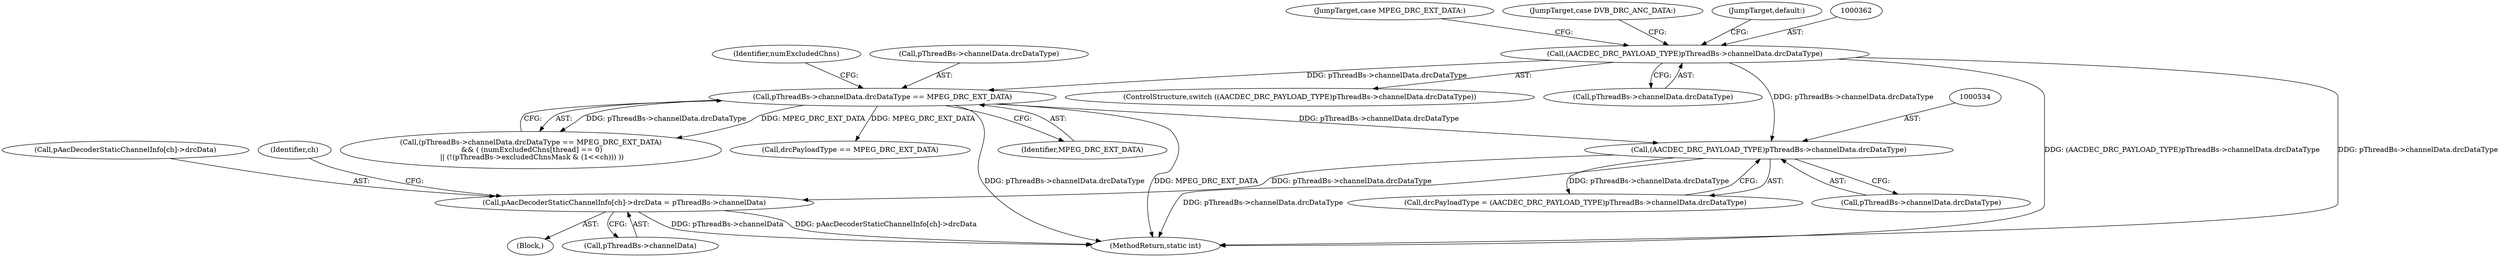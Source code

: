 digraph "0_Android_5d4405f601fa11a8955fd7611532c982420e4206@API" {
"1000616" [label="(Call,pAacDecoderStaticChannelInfo[ch]->drcData = pThreadBs->channelData)"];
"1000533" [label="(Call,(AACDEC_DRC_PAYLOAD_TYPE)pThreadBs->channelData.drcDataType)"];
"1000476" [label="(Call,pThreadBs->channelData.drcDataType == MPEG_DRC_EXT_DATA)"];
"1000361" [label="(Call,(AACDEC_DRC_PAYLOAD_TYPE)pThreadBs->channelData.drcDataType)"];
"1000371" [label="(JumpTarget,case MPEG_DRC_EXT_DATA:)"];
"1000372" [label="(JumpTarget,case DVB_DRC_ANC_DATA:)"];
"1000616" [label="(Call,pAacDecoderStaticChannelInfo[ch]->drcData = pThreadBs->channelData)"];
"1000369" [label="(JumpTarget,default:)"];
"1000533" [label="(Call,(AACDEC_DRC_PAYLOAD_TYPE)pThreadBs->channelData.drcDataType)"];
"1000615" [label="(Block,)"];
"1000486" [label="(Identifier,numExcludedChns)"];
"1000603" [label="(Call,drcPayloadType == MPEG_DRC_EXT_DATA)"];
"1000617" [label="(Call,pAacDecoderStaticChannelInfo[ch]->drcData)"];
"1000361" [label="(Call,(AACDEC_DRC_PAYLOAD_TYPE)pThreadBs->channelData.drcDataType)"];
"1000475" [label="(Call,(pThreadBs->channelData.drcDataType == MPEG_DRC_EXT_DATA)\n && ( (numExcludedChns[thread] == 0)\n || (!(pThreadBs->excludedChnsMask & (1<<ch))) ))"];
"1000360" [label="(ControlStructure,switch ((AACDEC_DRC_PAYLOAD_TYPE)pThreadBs->channelData.drcDataType))"];
"1000477" [label="(Call,pThreadBs->channelData.drcDataType)"];
"1000622" [label="(Call,pThreadBs->channelData)"];
"1000476" [label="(Call,pThreadBs->channelData.drcDataType == MPEG_DRC_EXT_DATA)"];
"1000535" [label="(Call,pThreadBs->channelData.drcDataType)"];
"1000363" [label="(Call,pThreadBs->channelData.drcDataType)"];
"1000482" [label="(Identifier,MPEG_DRC_EXT_DATA)"];
"1000585" [label="(Identifier,ch)"];
"1000660" [label="(MethodReturn,static int)"];
"1000531" [label="(Call,drcPayloadType = (AACDEC_DRC_PAYLOAD_TYPE)pThreadBs->channelData.drcDataType)"];
"1000616" -> "1000615"  [label="AST: "];
"1000616" -> "1000622"  [label="CFG: "];
"1000617" -> "1000616"  [label="AST: "];
"1000622" -> "1000616"  [label="AST: "];
"1000585" -> "1000616"  [label="CFG: "];
"1000616" -> "1000660"  [label="DDG: pThreadBs->channelData"];
"1000616" -> "1000660"  [label="DDG: pAacDecoderStaticChannelInfo[ch]->drcData"];
"1000533" -> "1000616"  [label="DDG: pThreadBs->channelData.drcDataType"];
"1000533" -> "1000531"  [label="AST: "];
"1000533" -> "1000535"  [label="CFG: "];
"1000534" -> "1000533"  [label="AST: "];
"1000535" -> "1000533"  [label="AST: "];
"1000531" -> "1000533"  [label="CFG: "];
"1000533" -> "1000660"  [label="DDG: pThreadBs->channelData.drcDataType"];
"1000533" -> "1000531"  [label="DDG: pThreadBs->channelData.drcDataType"];
"1000476" -> "1000533"  [label="DDG: pThreadBs->channelData.drcDataType"];
"1000361" -> "1000533"  [label="DDG: pThreadBs->channelData.drcDataType"];
"1000476" -> "1000475"  [label="AST: "];
"1000476" -> "1000482"  [label="CFG: "];
"1000477" -> "1000476"  [label="AST: "];
"1000482" -> "1000476"  [label="AST: "];
"1000486" -> "1000476"  [label="CFG: "];
"1000475" -> "1000476"  [label="CFG: "];
"1000476" -> "1000660"  [label="DDG: pThreadBs->channelData.drcDataType"];
"1000476" -> "1000660"  [label="DDG: MPEG_DRC_EXT_DATA"];
"1000476" -> "1000475"  [label="DDG: pThreadBs->channelData.drcDataType"];
"1000476" -> "1000475"  [label="DDG: MPEG_DRC_EXT_DATA"];
"1000361" -> "1000476"  [label="DDG: pThreadBs->channelData.drcDataType"];
"1000476" -> "1000603"  [label="DDG: MPEG_DRC_EXT_DATA"];
"1000361" -> "1000360"  [label="AST: "];
"1000361" -> "1000363"  [label="CFG: "];
"1000362" -> "1000361"  [label="AST: "];
"1000363" -> "1000361"  [label="AST: "];
"1000369" -> "1000361"  [label="CFG: "];
"1000371" -> "1000361"  [label="CFG: "];
"1000372" -> "1000361"  [label="CFG: "];
"1000361" -> "1000660"  [label="DDG: (AACDEC_DRC_PAYLOAD_TYPE)pThreadBs->channelData.drcDataType"];
"1000361" -> "1000660"  [label="DDG: pThreadBs->channelData.drcDataType"];
}
